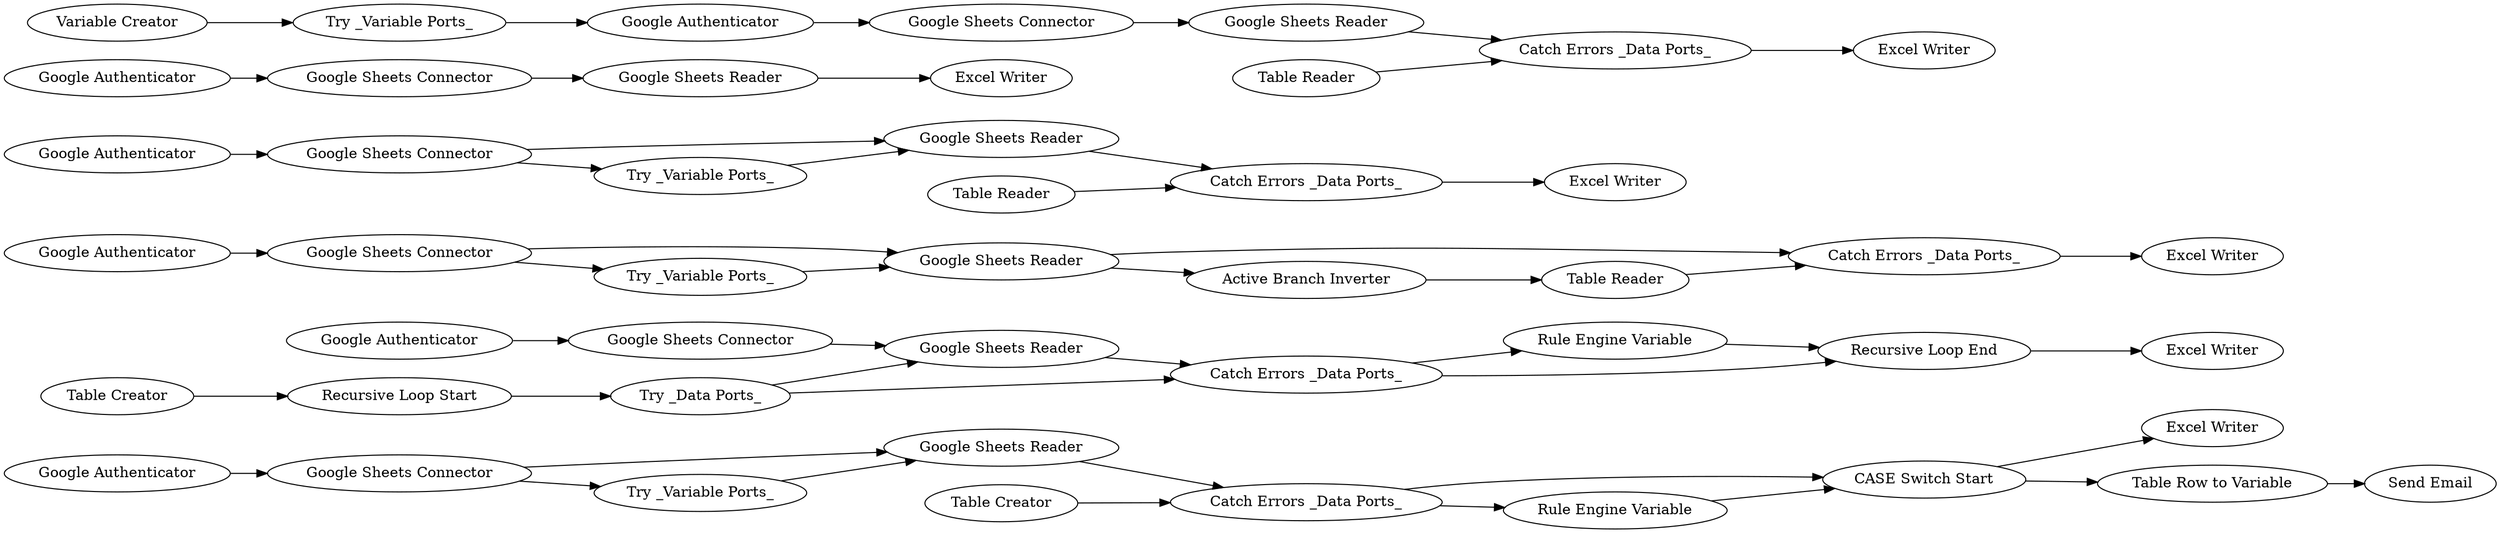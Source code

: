 digraph {
	"8267718727311375857_3170" [label="CASE Switch Start"]
	"8267718727311375857_3156" [label="Catch Errors _Data Ports_"]
	"8267718727311375857_3173" [label="Rule Engine Variable"]
	"8267718727311375857_3110" [label="Google Sheets Reader"]
	"8267718727311375857_3102" [label="Catch Errors _Data Ports_"]
	"8267718727311375857_3131" [label="Google Authenticator"]
	"8267718727311375857_3128" [label="Google Sheets Connector"]
	"8267718727311375857_3179" [label="Excel Writer"]
	"8267718727311375857_3181" [label="Google Authenticator"]
	"8267718727311375857_3103" [label="Google Sheets Reader"]
	"8267718727311375857_3105" [label="Table Reader"]
	"8267718727311375857_3171" [label="Send Email"]
	"8267718727311375857_3132" [label="Excel Writer"]
	"8267718727311375857_3183" [label="Google Authenticator"]
	"8267718727311375857_3155" [label="Google Sheets Connector"]
	"8267718727311375857_3152" [label="Variable Creator"]
	"8267718727311375857_3180" [label="Google Authenticator"]
	"8267718727311375857_3109" [label="Catch Errors _Data Ports_"]
	"8267718727311375857_3129" [label="Google Sheets Reader"]
	"8267718727311375857_3146" [label="Catch Errors _Data Ports_"]
	"8267718727311375857_3108" [label="Google Sheets Connector"]
	"8267718727311375857_3153" [label="Try _Data Ports_"]
	"8267718727311375857_3154" [label="Rule Engine Variable"]
	"8267718727311375857_3159" [label="Recursive Loop Start"]
	"8267718727311375857_3101" [label="Google Sheets Connector"]
	"8267718727311375857_3178" [label="Excel Writer"]
	"8267718727311375857_3148" [label="Table Reader"]
	"8267718727311375857_3157" [label="Google Sheets Reader"]
	"8267718727311375857_3172" [label="Table Row to Variable"]
	"8267718727311375857_3150" [label="Try _Variable Ports_"]
	"8267718727311375857_3163" [label="Google Sheets Connector"]
	"8267718727311375857_3176" [label="Excel Writer"]
	"8267718727311375857_3184" [label="Google Authenticator"]
	"8267718727311375857_3161" [label="Table Creator"]
	"8267718727311375857_3177" [label="Excel Writer"]
	"8267718727311375857_3114" [label="Active Branch Inverter"]
	"8267718727311375857_3160" [label="Recursive Loop End"]
	"8267718727311375857_3165" [label="Google Sheets Reader"]
	"8267718727311375857_3164" [label="Catch Errors _Data Ports_"]
	"8267718727311375857_3182" [label="Google Authenticator"]
	"8267718727311375857_3175" [label="Excel Writer"]
	"8267718727311375857_3111" [label="Table Reader"]
	"8267718727311375857_3145" [label="Google Sheets Connector"]
	"8267718727311375857_3174" [label="Table Creator"]
	"8267718727311375857_3112" [label="Try _Variable Ports_"]
	"8267718727311375857_3168" [label="Try _Variable Ports_"]
	"8267718727311375857_3106" [label="Try _Variable Ports_"]
	"8267718727311375857_3147" [label="Google Sheets Reader"]
	"8267718727311375857_3168" -> "8267718727311375857_3165"
	"8267718727311375857_3153" -> "8267718727311375857_3156"
	"8267718727311375857_3146" -> "8267718727311375857_3177"
	"8267718727311375857_3157" -> "8267718727311375857_3156"
	"8267718727311375857_3110" -> "8267718727311375857_3114"
	"8267718727311375857_3102" -> "8267718727311375857_3175"
	"8267718727311375857_3182" -> "8267718727311375857_3145"
	"8267718727311375857_3153" -> "8267718727311375857_3157"
	"8267718727311375857_3156" -> "8267718727311375857_3154"
	"8267718727311375857_3109" -> "8267718727311375857_3176"
	"8267718727311375857_3111" -> "8267718727311375857_3109"
	"8267718727311375857_3184" -> "8267718727311375857_3155"
	"8267718727311375857_3170" -> "8267718727311375857_3172"
	"8267718727311375857_3103" -> "8267718727311375857_3102"
	"8267718727311375857_3181" -> "8267718727311375857_3108"
	"8267718727311375857_3173" -> "8267718727311375857_3170"
	"8267718727311375857_3165" -> "8267718727311375857_3164"
	"8267718727311375857_3180" -> "8267718727311375857_3101"
	"8267718727311375857_3110" -> "8267718727311375857_3109"
	"8267718727311375857_3163" -> "8267718727311375857_3168"
	"8267718727311375857_3101" -> "8267718727311375857_3106"
	"8267718727311375857_3129" -> "8267718727311375857_3132"
	"8267718727311375857_3164" -> "8267718727311375857_3173"
	"8267718727311375857_3106" -> "8267718727311375857_3103"
	"8267718727311375857_3161" -> "8267718727311375857_3159"
	"8267718727311375857_3159" -> "8267718727311375857_3153"
	"8267718727311375857_3114" -> "8267718727311375857_3111"
	"8267718727311375857_3163" -> "8267718727311375857_3165"
	"8267718727311375857_3155" -> "8267718727311375857_3157"
	"8267718727311375857_3164" -> "8267718727311375857_3170"
	"8267718727311375857_3172" -> "8267718727311375857_3171"
	"8267718727311375857_3152" -> "8267718727311375857_3150"
	"8267718727311375857_3112" -> "8267718727311375857_3110"
	"8267718727311375857_3128" -> "8267718727311375857_3129"
	"8267718727311375857_3108" -> "8267718727311375857_3112"
	"8267718727311375857_3105" -> "8267718727311375857_3102"
	"8267718727311375857_3170" -> "8267718727311375857_3178"
	"8267718727311375857_3148" -> "8267718727311375857_3146"
	"8267718727311375857_3101" -> "8267718727311375857_3103"
	"8267718727311375857_3108" -> "8267718727311375857_3110"
	"8267718727311375857_3160" -> "8267718727311375857_3179"
	"8267718727311375857_3183" -> "8267718727311375857_3163"
	"8267718727311375857_3150" -> "8267718727311375857_3182"
	"8267718727311375857_3174" -> "8267718727311375857_3164"
	"8267718727311375857_3145" -> "8267718727311375857_3147"
	"8267718727311375857_3147" -> "8267718727311375857_3146"
	"8267718727311375857_3131" -> "8267718727311375857_3128"
	"8267718727311375857_3154" -> "8267718727311375857_3160"
	"8267718727311375857_3156" -> "8267718727311375857_3160"
	rankdir=LR
}
